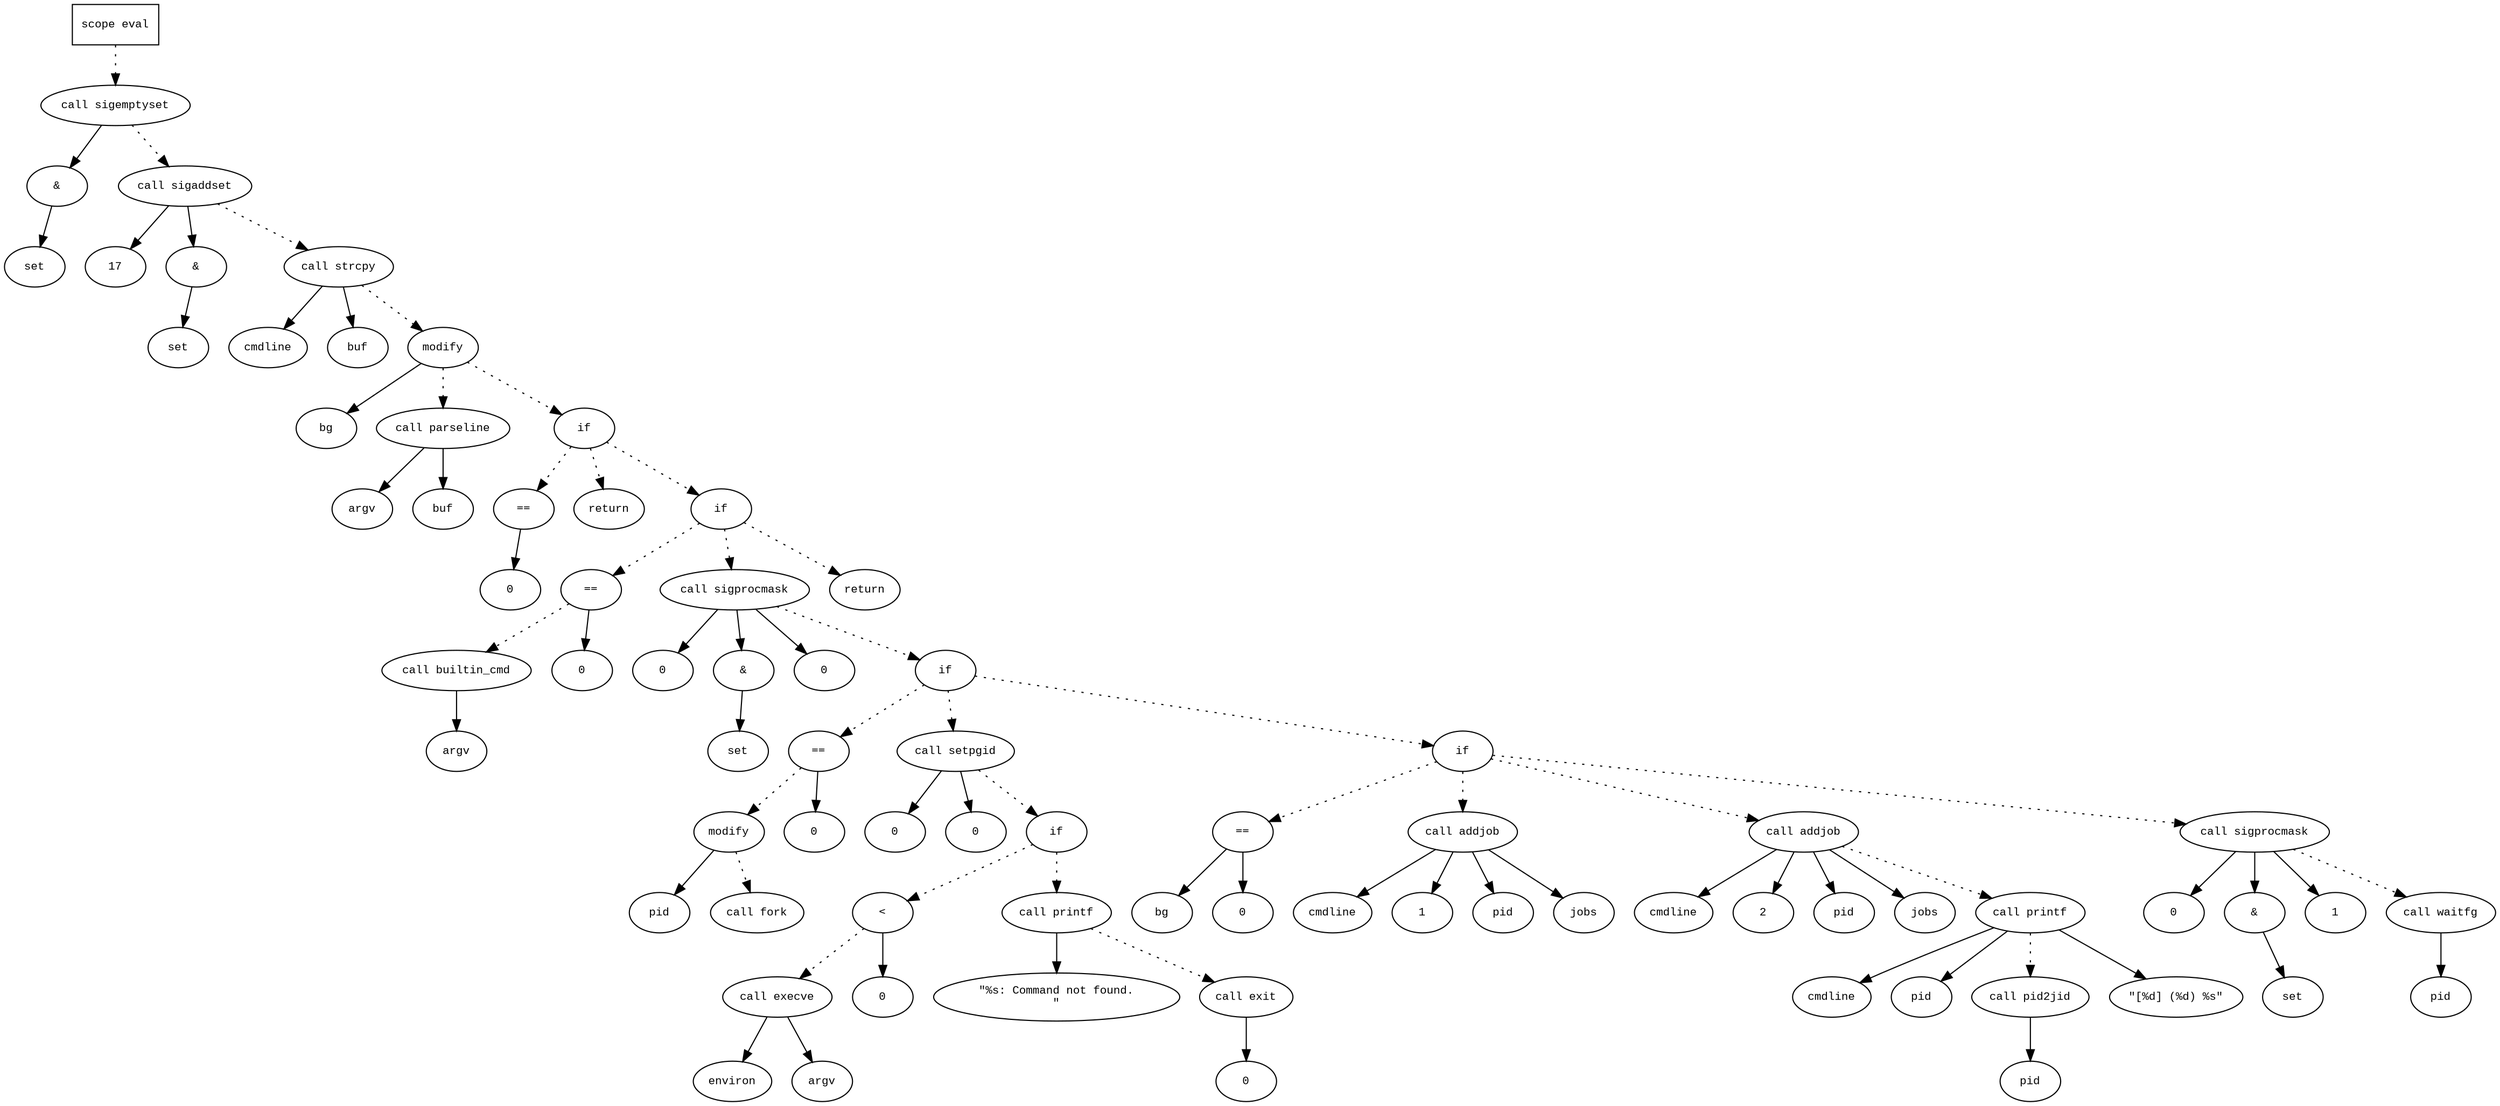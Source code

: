 digraph AST {
  graph [fontname="Times New Roman",fontsize=10];
  node  [fontname="Courier New",fontsize=10];
  edge  [fontname="Times New Roman",fontsize=10];

  node1 [label="scope eval",shape=box];
  node2 [label="call sigemptyset",shape=ellipse];
  node3 [label="&",shape=ellipse];
  node2 -> node3;
  node4 [label="set",shape=ellipse];
  node3 -> node4;
  node1 -> node2 [style=dotted];
  node5 [label="call sigaddset",shape=ellipse];
  node6 [label="17",shape=ellipse];
  node5 -> node6;
  node7 [label="&",shape=ellipse];
  node5 -> node7;
  node8 [label="set",shape=ellipse];
  node7 -> node8;
  node2 -> node5 [style=dotted];
  node9 [label="call strcpy",shape=ellipse];
  node10 [label="cmdline",shape=ellipse];
  node9 -> node10;
  node11 [label="buf",shape=ellipse];
  node9 -> node11;
  node5 -> node9 [style=dotted];
  node12 [label="modify",shape=ellipse];
  node13 [label="bg",shape=ellipse];
  node12 -> node13;
  node14 [label="call parseline",shape=ellipse];
  node15 [label="argv",shape=ellipse];
  node14 -> node15;
  node16 [label="buf",shape=ellipse];
  node14 -> node16;
  node12 -> node14 [style=dotted];
  node9 -> node12 [style=dotted];
  node17 [label="if",shape=ellipse];
  node12 -> node17 [style=dotted];
  node18 [label="==",shape=ellipse];
  node19 [label="0",shape=ellipse];
  node18 -> node19;
  node17 -> node18 [style=dotted];
  node20 [label="return",shape=ellipse];
  node17 -> node20 [style=dotted];
  node21 [label="if",shape=ellipse];
  node17 -> node21 [style=dotted];
  node22 [label="==",shape=ellipse];
  node23 [label="call builtin_cmd",shape=ellipse];
  node24 [label="argv",shape=ellipse];
  node23 -> node24;
  node22 -> node23 [style=dotted];
  node25 [label="0",shape=ellipse];
  node22 -> node25;
  node21 -> node22 [style=dotted];
  node26 [label="call sigprocmask",shape=ellipse];
  node27 [label="0",shape=ellipse];
  node26 -> node27;
  node28 [label="&",shape=ellipse];
  node26 -> node28;
  node29 [label="set",shape=ellipse];
  node28 -> node29;
  node30 [label="0",shape=ellipse];
  node26 -> node30;
  node21 -> node26 [style=dotted];
  node31 [label="if",shape=ellipse];
  node26 -> node31 [style=dotted];
  node32 [label="==",shape=ellipse];
  node33 [label="modify",shape=ellipse];
  node34 [label="pid",shape=ellipse];
  node33 -> node34;
  node35 [label="call fork",shape=ellipse];
  node33 -> node35 [style=dotted];
  node32 -> node33 [style=dotted];
  node36 [label="0",shape=ellipse];
  node32 -> node36;
  node31 -> node32 [style=dotted];
  node37 [label="call setpgid",shape=ellipse];
  node38 [label="0",shape=ellipse];
  node37 -> node38;
  node39 [label="0",shape=ellipse];
  node37 -> node39;
  node31 -> node37 [style=dotted];
  node40 [label="if",shape=ellipse];
  node37 -> node40 [style=dotted];
  node41 [label="<",shape=ellipse];
  node42 [label="call execve",shape=ellipse];
  node43 [label="environ",shape=ellipse];
  node42 -> node43;
  node44 [label="argv",shape=ellipse];
  node42 -> node44;
  node41 -> node42 [style=dotted];
  node45 [label="0",shape=ellipse];
  node41 -> node45;
  node40 -> node41 [style=dotted];
  node46 [label="call printf",shape=ellipse];
  node47 [label="\"%s: Command not found.
\"",shape=ellipse];
  node46 -> node47;
  node40 -> node46 [style=dotted];
  node48 [label="call exit",shape=ellipse];
  node49 [label="0",shape=ellipse];
  node48 -> node49;
  node46 -> node48 [style=dotted];
  node50 [label="if",shape=ellipse];
  node31 -> node50 [style=dotted];
  node51 [label="==",shape=ellipse];
  node52 [label="bg",shape=ellipse];
  node51 -> node52;
  node53 [label="0",shape=ellipse];
  node51 -> node53;
  node50 -> node51 [style=dotted];
  node54 [label="call addjob",shape=ellipse];
  node55 [label="cmdline",shape=ellipse];
  node54 -> node55;
  node56 [label="1",shape=ellipse];
  node54 -> node56;
  node57 [label="pid",shape=ellipse];
  node54 -> node57;
  node58 [label="jobs",shape=ellipse];
  node54 -> node58;
  node50 -> node54 [style=dotted];
  node59 [label="call addjob",shape=ellipse];
  node60 [label="cmdline",shape=ellipse];
  node59 -> node60;
  node61 [label="2",shape=ellipse];
  node59 -> node61;
  node62 [label="pid",shape=ellipse];
  node59 -> node62;
  node63 [label="jobs",shape=ellipse];
  node59 -> node63;
  node50 -> node59 [style=dotted];
  node64 [label="call printf",shape=ellipse];
  node65 [label="cmdline",shape=ellipse];
  node64 -> node65;
  node66 [label="pid",shape=ellipse];
  node64 -> node66;
  node67 [label="call pid2jid",shape=ellipse];
  node68 [label="pid",shape=ellipse];
  node67 -> node68;
  node64 -> node67 [style=dotted];
  node69 [label="\"[%d] (%d) %s\"",shape=ellipse];
  node64 -> node69;
  node59 -> node64 [style=dotted];
  node70 [label="call sigprocmask",shape=ellipse];
  node71 [label="0",shape=ellipse];
  node70 -> node71;
  node72 [label="&",shape=ellipse];
  node70 -> node72;
  node73 [label="set",shape=ellipse];
  node72 -> node73;
  node74 [label="1",shape=ellipse];
  node70 -> node74;
  node50 -> node70 [style=dotted];
  node75 [label="call waitfg",shape=ellipse];
  node76 [label="pid",shape=ellipse];
  node75 -> node76;
  node70 -> node75 [style=dotted];
  node77 [label="return",shape=ellipse];
  node21 -> node77 [style=dotted];
} 